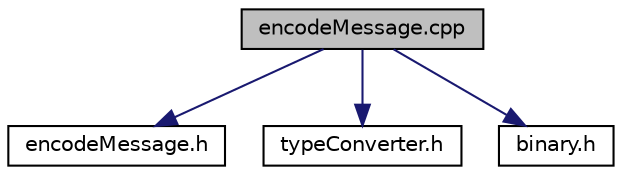 digraph "encodeMessage.cpp"
{
  edge [fontname="Helvetica",fontsize="10",labelfontname="Helvetica",labelfontsize="10"];
  node [fontname="Helvetica",fontsize="10",shape=record];
  Node1 [label="encodeMessage.cpp",height=0.2,width=0.4,color="black", fillcolor="grey75", style="filled", fontcolor="black"];
  Node1 -> Node2 [color="midnightblue",fontsize="10",style="solid",fontname="Helvetica"];
  Node2 [label="encodeMessage.h",height=0.2,width=0.4,color="black", fillcolor="white", style="filled",URL="$encode_message_8h.html"];
  Node1 -> Node3 [color="midnightblue",fontsize="10",style="solid",fontname="Helvetica"];
  Node3 [label="typeConverter.h",height=0.2,width=0.4,color="black", fillcolor="white", style="filled",URL="$type_converter_8h.html"];
  Node1 -> Node4 [color="midnightblue",fontsize="10",style="solid",fontname="Helvetica"];
  Node4 [label="binary.h",height=0.2,width=0.4,color="black", fillcolor="white", style="filled",URL="$binary_8h.html"];
}
